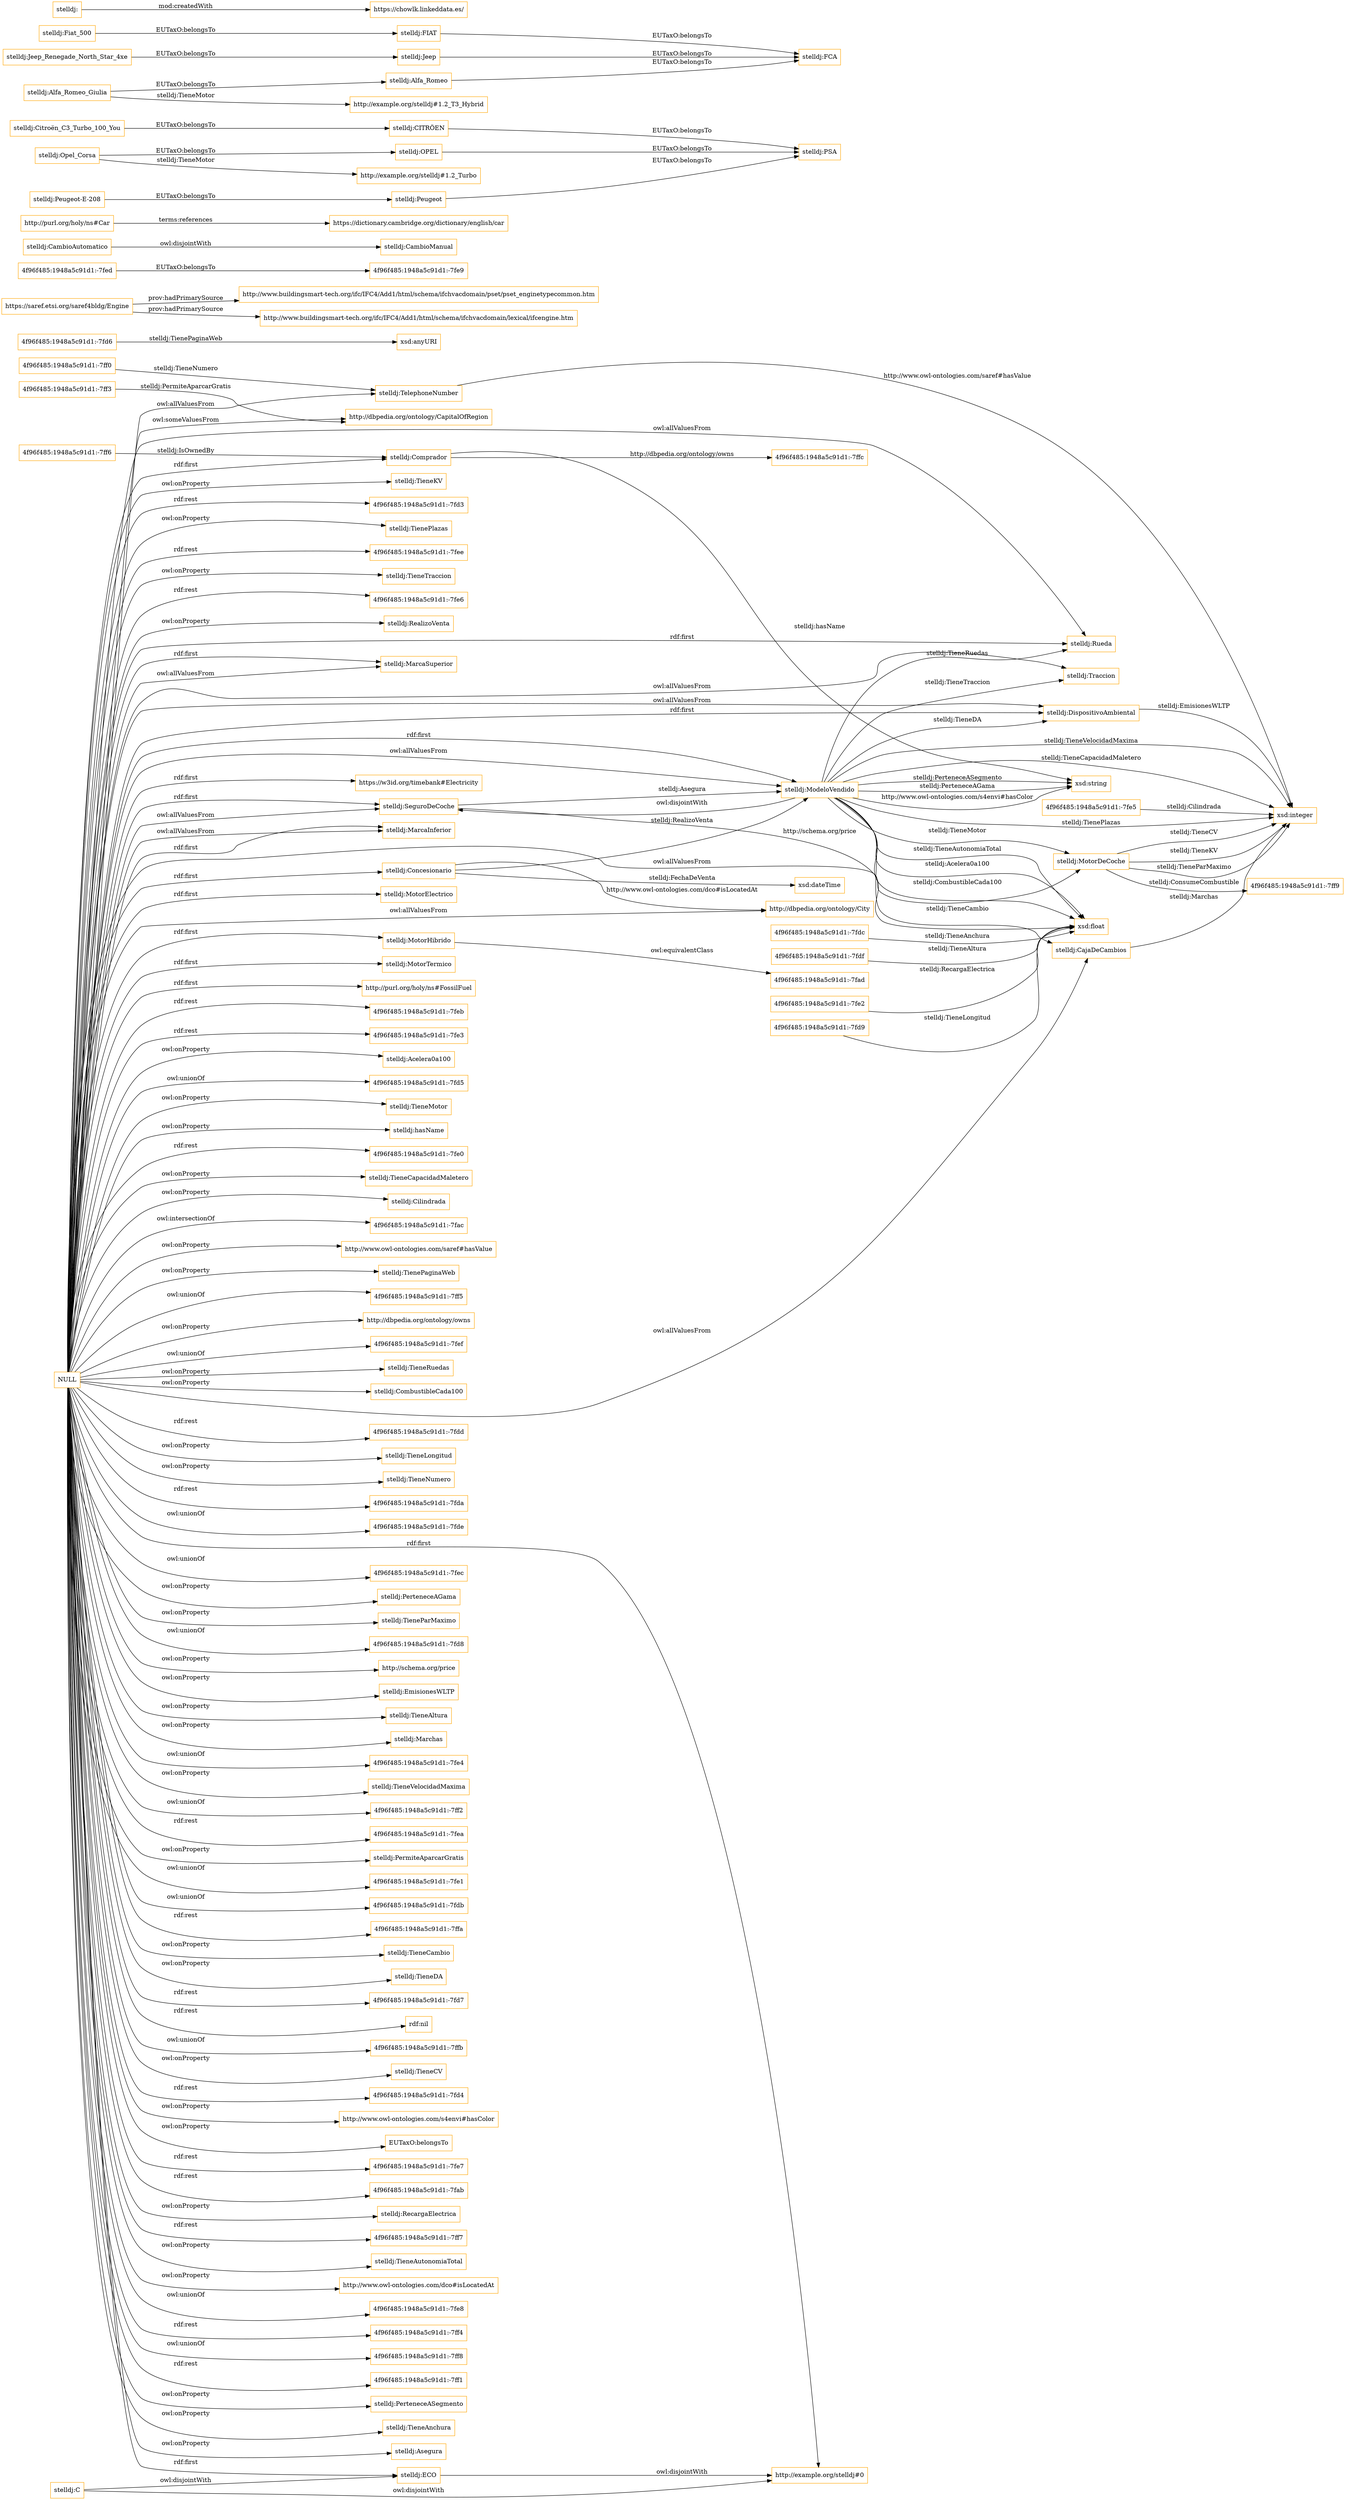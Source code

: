 digraph ar2dtool_diagram { 
rankdir=LR;
size="1501"
node [shape = rectangle, color="orange"]; "4f96f485:1948a5c91d1:-7fad" "stelldj:Traccion" "4f96f485:1948a5c91d1:-7ffc" "4f96f485:1948a5c91d1:-7ff0" "4f96f485:1948a5c91d1:-7fd6" "stelldj:SeguroDeCoche" "stelldj:MarcaSuperior" "http://dbpedia.org/ontology/CapitalOfRegion" "stelldj:DispositivoAmbiental" "https://saref.etsi.org/saref4bldg/Engine" "4f96f485:1948a5c91d1:-7fe2" "stelldj:TelephoneNumber" "stelldj:Comprador" "4f96f485:1948a5c91d1:-7fed" "stelldj:MotorDeCoche" "stelldj:Rueda" "4f96f485:1948a5c91d1:-7fdf" "4f96f485:1948a5c91d1:-7fe5" "stelldj:Concesionario" "stelldj:CambioManual" "https://w3id.org/timebank#Electricity" "4f96f485:1948a5c91d1:-7ff9" "stelldj:CajaDeCambios" "stelldj:MarcaInferior" "stelldj:CambioAutomatico" "http://dbpedia.org/ontology/City" "stelldj:C" "stelldj:ECO" "http://purl.org/holy/ns#Car" "4f96f485:1948a5c91d1:-7ff3" "stelldj:ModeloVendido" "stelldj:MotorElectrico" "stelldj:MotorHibrido" "4f96f485:1948a5c91d1:-7fe9" "4f96f485:1948a5c91d1:-7ff6" "4f96f485:1948a5c91d1:-7fd9" "http://example.org/stelldj#0" "stelldj:MotorTermico" "4f96f485:1948a5c91d1:-7fdc" "http://purl.org/holy/ns#FossilFuel" ; /*classes style*/
	"stelldj:C" -> "http://example.org/stelldj#0" [ label = "owl:disjointWith" ];
	"stelldj:C" -> "stelldj:ECO" [ label = "owl:disjointWith" ];
	"stelldj:Citroën_C3_Turbo_100_You" -> "stelldj:CITRÖEN" [ label = "EUTaxO:belongsTo" ];
	"stelldj:Fiat_500" -> "stelldj:FIAT" [ label = "EUTaxO:belongsTo" ];
	"stelldj:Jeep_Renegade_North_Star_4xe" -> "stelldj:Jeep" [ label = "EUTaxO:belongsTo" ];
	"http://purl.org/holy/ns#Car" -> "https://dictionary.cambridge.org/dictionary/english/car" [ label = "terms:references" ];
	"stelldj:Opel_Corsa" -> "stelldj:OPEL" [ label = "EUTaxO:belongsTo" ];
	"stelldj:Opel_Corsa" -> "http://example.org/stelldj#1.2_Turbo" [ label = "stelldj:TieneMotor" ];
	"stelldj:Alfa_Romeo_Giulia" -> "stelldj:Alfa_Romeo" [ label = "EUTaxO:belongsTo" ];
	"stelldj:Alfa_Romeo_Giulia" -> "http://example.org/stelldj#1.2_T3_Hybrid" [ label = "stelldj:TieneMotor" ];
	"stelldj:CITRÖEN" -> "stelldj:PSA" [ label = "EUTaxO:belongsTo" ];
	"stelldj:FIAT" -> "stelldj:FCA" [ label = "EUTaxO:belongsTo" ];
	"stelldj:CambioAutomatico" -> "stelldj:CambioManual" [ label = "owl:disjointWith" ];
	"NULL" -> "stelldj:Traccion" [ label = "owl:allValuesFrom" ];
	"NULL" -> "4f96f485:1948a5c91d1:-7feb" [ label = "rdf:rest" ];
	"NULL" -> "4f96f485:1948a5c91d1:-7fe3" [ label = "rdf:rest" ];
	"NULL" -> "stelldj:Acelera0a100" [ label = "owl:onProperty" ];
	"NULL" -> "4f96f485:1948a5c91d1:-7fd5" [ label = "owl:unionOf" ];
	"NULL" -> "stelldj:MarcaInferior" [ label = "owl:allValuesFrom" ];
	"NULL" -> "stelldj:TieneMotor" [ label = "owl:onProperty" ];
	"NULL" -> "stelldj:hasName" [ label = "owl:onProperty" ];
	"NULL" -> "4f96f485:1948a5c91d1:-7fe0" [ label = "rdf:rest" ];
	"NULL" -> "stelldj:Comprador" [ label = "rdf:first" ];
	"NULL" -> "stelldj:TieneCapacidadMaletero" [ label = "owl:onProperty" ];
	"NULL" -> "stelldj:Cilindrada" [ label = "owl:onProperty" ];
	"NULL" -> "4f96f485:1948a5c91d1:-7fac" [ label = "owl:intersectionOf" ];
	"NULL" -> "http://www.owl-ontologies.com/saref#hasValue" [ label = "owl:onProperty" ];
	"NULL" -> "stelldj:MotorTermico" [ label = "rdf:first" ];
	"NULL" -> "stelldj:TienePaginaWeb" [ label = "owl:onProperty" ];
	"NULL" -> "4f96f485:1948a5c91d1:-7ff5" [ label = "owl:unionOf" ];
	"NULL" -> "http://dbpedia.org/ontology/owns" [ label = "owl:onProperty" ];
	"NULL" -> "4f96f485:1948a5c91d1:-7fef" [ label = "owl:unionOf" ];
	"NULL" -> "stelldj:TieneRuedas" [ label = "owl:onProperty" ];
	"NULL" -> "stelldj:CombustibleCada100" [ label = "owl:onProperty" ];
	"NULL" -> "4f96f485:1948a5c91d1:-7fdd" [ label = "rdf:rest" ];
	"NULL" -> "stelldj:TieneLongitud" [ label = "owl:onProperty" ];
	"NULL" -> "stelldj:TieneNumero" [ label = "owl:onProperty" ];
	"NULL" -> "http://example.org/stelldj#0" [ label = "rdf:first" ];
	"NULL" -> "4f96f485:1948a5c91d1:-7fda" [ label = "rdf:rest" ];
	"NULL" -> "4f96f485:1948a5c91d1:-7fde" [ label = "owl:unionOf" ];
	"NULL" -> "4f96f485:1948a5c91d1:-7fec" [ label = "owl:unionOf" ];
	"NULL" -> "stelldj:PerteneceAGama" [ label = "owl:onProperty" ];
	"NULL" -> "stelldj:ModeloVendido" [ label = "owl:allValuesFrom" ];
	"NULL" -> "stelldj:TieneParMaximo" [ label = "owl:onProperty" ];
	"NULL" -> "4f96f485:1948a5c91d1:-7fd8" [ label = "owl:unionOf" ];
	"NULL" -> "http://schema.org/price" [ label = "owl:onProperty" ];
	"NULL" -> "stelldj:EmisionesWLTP" [ label = "owl:onProperty" ];
	"NULL" -> "stelldj:TieneAltura" [ label = "owl:onProperty" ];
	"NULL" -> "stelldj:Marchas" [ label = "owl:onProperty" ];
	"NULL" -> "4f96f485:1948a5c91d1:-7fe4" [ label = "owl:unionOf" ];
	"NULL" -> "stelldj:TieneVelocidadMaxima" [ label = "owl:onProperty" ];
	"NULL" -> "4f96f485:1948a5c91d1:-7ff2" [ label = "owl:unionOf" ];
	"NULL" -> "4f96f485:1948a5c91d1:-7fea" [ label = "rdf:rest" ];
	"NULL" -> "stelldj:PermiteAparcarGratis" [ label = "owl:onProperty" ];
	"NULL" -> "4f96f485:1948a5c91d1:-7fe1" [ label = "owl:unionOf" ];
	"NULL" -> "stelldj:ModeloVendido" [ label = "rdf:first" ];
	"NULL" -> "stelldj:Rueda" [ label = "owl:allValuesFrom" ];
	"NULL" -> "4f96f485:1948a5c91d1:-7fdb" [ label = "owl:unionOf" ];
	"NULL" -> "stelldj:CajaDeCambios" [ label = "owl:allValuesFrom" ];
	"NULL" -> "4f96f485:1948a5c91d1:-7ffa" [ label = "rdf:rest" ];
	"NULL" -> "stelldj:TieneCambio" [ label = "owl:onProperty" ];
	"NULL" -> "https://w3id.org/timebank#Electricity" [ label = "rdf:first" ];
	"NULL" -> "stelldj:TieneDA" [ label = "owl:onProperty" ];
	"NULL" -> "4f96f485:1948a5c91d1:-7fd7" [ label = "rdf:rest" ];
	"NULL" -> "rdf:nil" [ label = "rdf:rest" ];
	"NULL" -> "stelldj:DispositivoAmbiental" [ label = "owl:allValuesFrom" ];
	"NULL" -> "4f96f485:1948a5c91d1:-7ffb" [ label = "owl:unionOf" ];
	"NULL" -> "stelldj:DispositivoAmbiental" [ label = "rdf:first" ];
	"NULL" -> "stelldj:TieneCV" [ label = "owl:onProperty" ];
	"NULL" -> "http://purl.org/holy/ns#FossilFuel" [ label = "rdf:first" ];
	"NULL" -> "4f96f485:1948a5c91d1:-7fd4" [ label = "rdf:rest" ];
	"NULL" -> "http://www.owl-ontologies.com/s4envi#hasColor" [ label = "owl:onProperty" ];
	"NULL" -> "stelldj:MarcaSuperior" [ label = "rdf:first" ];
	"NULL" -> "EUTaxO:belongsTo" [ label = "owl:onProperty" ];
	"NULL" -> "4f96f485:1948a5c91d1:-7fe7" [ label = "rdf:rest" ];
	"NULL" -> "stelldj:SeguroDeCoche" [ label = "owl:allValuesFrom" ];
	"NULL" -> "stelldj:Concesionario" [ label = "rdf:first" ];
	"NULL" -> "stelldj:SeguroDeCoche" [ label = "rdf:first" ];
	"NULL" -> "4f96f485:1948a5c91d1:-7fab" [ label = "rdf:rest" ];
	"NULL" -> "stelldj:MotorElectrico" [ label = "rdf:first" ];
	"NULL" -> "stelldj:RecargaElectrica" [ label = "owl:onProperty" ];
	"NULL" -> "stelldj:Rueda" [ label = "rdf:first" ];
	"NULL" -> "4f96f485:1948a5c91d1:-7ff7" [ label = "rdf:rest" ];
	"NULL" -> "stelldj:ECO" [ label = "rdf:first" ];
	"NULL" -> "stelldj:TieneAutonomiaTotal" [ label = "owl:onProperty" ];
	"NULL" -> "http://www.owl-ontologies.com/dco#isLocatedAt" [ label = "owl:onProperty" ];
	"NULL" -> "4f96f485:1948a5c91d1:-7fe8" [ label = "owl:unionOf" ];
	"NULL" -> "stelldj:MarcaInferior" [ label = "rdf:first" ];
	"NULL" -> "4f96f485:1948a5c91d1:-7ff4" [ label = "rdf:rest" ];
	"NULL" -> "4f96f485:1948a5c91d1:-7ff8" [ label = "owl:unionOf" ];
	"NULL" -> "http://dbpedia.org/ontology/CapitalOfRegion" [ label = "owl:someValuesFrom" ];
	"NULL" -> "4f96f485:1948a5c91d1:-7ff1" [ label = "rdf:rest" ];
	"NULL" -> "stelldj:MotorHibrido" [ label = "rdf:first" ];
	"NULL" -> "stelldj:PerteneceASegmento" [ label = "owl:onProperty" ];
	"NULL" -> "stelldj:TieneAnchura" [ label = "owl:onProperty" ];
	"NULL" -> "stelldj:TelephoneNumber" [ label = "owl:allValuesFrom" ];
	"NULL" -> "stelldj:MotorDeCoche" [ label = "owl:allValuesFrom" ];
	"NULL" -> "http://dbpedia.org/ontology/City" [ label = "owl:allValuesFrom" ];
	"NULL" -> "stelldj:Asegura" [ label = "owl:onProperty" ];
	"NULL" -> "stelldj:MarcaSuperior" [ label = "owl:allValuesFrom" ];
	"NULL" -> "stelldj:TieneKV" [ label = "owl:onProperty" ];
	"NULL" -> "4f96f485:1948a5c91d1:-7fd3" [ label = "rdf:rest" ];
	"NULL" -> "stelldj:TienePlazas" [ label = "owl:onProperty" ];
	"NULL" -> "4f96f485:1948a5c91d1:-7fee" [ label = "rdf:rest" ];
	"NULL" -> "stelldj:TieneTraccion" [ label = "owl:onProperty" ];
	"NULL" -> "4f96f485:1948a5c91d1:-7fe6" [ label = "rdf:rest" ];
	"NULL" -> "stelldj:RealizoVenta" [ label = "owl:onProperty" ];
	"stelldj:Alfa_Romeo" -> "stelldj:FCA" [ label = "EUTaxO:belongsTo" ];
	"stelldj:Peugeot" -> "stelldj:PSA" [ label = "EUTaxO:belongsTo" ];
	"stelldj:Jeep" -> "stelldj:FCA" [ label = "EUTaxO:belongsTo" ];
	"stelldj:OPEL" -> "stelldj:PSA" [ label = "EUTaxO:belongsTo" ];
	"stelldj:MotorHibrido" -> "4f96f485:1948a5c91d1:-7fad" [ label = "owl:equivalentClass" ];
	"stelldj:Peugeot-E-208" -> "stelldj:Peugeot" [ label = "EUTaxO:belongsTo" ];
	"https://saref.etsi.org/saref4bldg/Engine" -> "http://www.buildingsmart-tech.org/ifc/IFC4/Add1/html/schema/ifchvacdomain/pset/pset_enginetypecommon.htm" [ label = "prov:hadPrimarySource" ];
	"https://saref.etsi.org/saref4bldg/Engine" -> "http://www.buildingsmart-tech.org/ifc/IFC4/Add1/html/schema/ifchvacdomain/lexical/ifcengine.htm" [ label = "prov:hadPrimarySource" ];
	"stelldj:ECO" -> "http://example.org/stelldj#0" [ label = "owl:disjointWith" ];
	"stelldj:ModeloVendido" -> "stelldj:SeguroDeCoche" [ label = "owl:disjointWith" ];
	"stelldj:" -> "https://chowlk.linkeddata.es/" [ label = "mod:createdWith" ];
	"4f96f485:1948a5c91d1:-7ff6" -> "stelldj:Comprador" [ label = "stelldj:IsOwnedBy" ];
	"stelldj:Comprador" -> "xsd:string" [ label = "stelldj:hasName" ];
	"stelldj:Concesionario" -> "xsd:dateTime" [ label = "stelldj:FechaDeVenta" ];
	"4f96f485:1948a5c91d1:-7ff0" -> "stelldj:TelephoneNumber" [ label = "stelldj:TieneNumero" ];
	"stelldj:ModeloVendido" -> "stelldj:Traccion" [ label = "stelldj:TieneTraccion" ];
	"4f96f485:1948a5c91d1:-7fd6" -> "xsd:anyURI" [ label = "stelldj:TienePaginaWeb" ];
	"4f96f485:1948a5c91d1:-7fd9" -> "xsd:float" [ label = "stelldj:TieneLongitud" ];
	"4f96f485:1948a5c91d1:-7fdf" -> "xsd:float" [ label = "stelldj:TieneAltura" ];
	"stelldj:ModeloVendido" -> "xsd:float" [ label = "stelldj:Acelera0a100" ];
	"stelldj:MotorDeCoche" -> "xsd:integer" [ label = "stelldj:TieneCV" ];
	"stelldj:TelephoneNumber" -> "xsd:integer" [ label = "http://www.owl-ontologies.com/saref#hasValue" ];
	"stelldj:ModeloVendido" -> "stelldj:Rueda" [ label = "stelldj:TieneRuedas" ];
	"stelldj:MotorDeCoche" -> "4f96f485:1948a5c91d1:-7ff9" [ label = "stelldj:ConsumeCombustible" ];
	"stelldj:Concesionario" -> "stelldj:ModeloVendido" [ label = "stelldj:RealizoVenta" ];
	"stelldj:Concesionario" -> "http://dbpedia.org/ontology/City" [ label = "http://www.owl-ontologies.com/dco#isLocatedAt" ];
	"stelldj:SeguroDeCoche" -> "xsd:float" [ label = "http://schema.org/price" ];
	"stelldj:SeguroDeCoche" -> "stelldj:ModeloVendido" [ label = "stelldj:Asegura" ];
	"stelldj:ModeloVendido" -> "stelldj:DispositivoAmbiental" [ label = "stelldj:TieneDA" ];
	"stelldj:ModeloVendido" -> "stelldj:CajaDeCambios" [ label = "stelldj:TieneCambio" ];
	"stelldj:ModeloVendido" -> "xsd:float" [ label = "stelldj:CombustibleCada100" ];
	"4f96f485:1948a5c91d1:-7fdc" -> "xsd:float" [ label = "stelldj:TieneAnchura" ];
	"stelldj:ModeloVendido" -> "xsd:string" [ label = "stelldj:PerteneceAGama" ];
	"stelldj:ModeloVendido" -> "xsd:integer" [ label = "stelldj:TieneVelocidadMaxima" ];
	"stelldj:ModeloVendido" -> "xsd:integer" [ label = "stelldj:TieneCapacidadMaletero" ];
	"stelldj:MotorDeCoche" -> "xsd:integer" [ label = "stelldj:TieneKV" ];
	"stelldj:ModeloVendido" -> "xsd:string" [ label = "http://www.owl-ontologies.com/s4envi#hasColor" ];
	"stelldj:ModeloVendido" -> "xsd:float" [ label = "stelldj:TieneAutonomiaTotal" ];
	"4f96f485:1948a5c91d1:-7fed" -> "4f96f485:1948a5c91d1:-7fe9" [ label = "EUTaxO:belongsTo" ];
	"stelldj:CajaDeCambios" -> "xsd:integer" [ label = "stelldj:Marchas" ];
	"stelldj:ModeloVendido" -> "stelldj:MotorDeCoche" [ label = "stelldj:TieneMotor" ];
	"stelldj:ModeloVendido" -> "xsd:string" [ label = "stelldj:PerteneceASegmento" ];
	"4f96f485:1948a5c91d1:-7fe2" -> "xsd:float" [ label = "stelldj:RecargaElectrica" ];
	"stelldj:Comprador" -> "4f96f485:1948a5c91d1:-7ffc" [ label = "http://dbpedia.org/ontology/owns" ];
	"stelldj:ModeloVendido" -> "xsd:integer" [ label = "stelldj:TienePlazas" ];
	"stelldj:MotorDeCoche" -> "xsd:integer" [ label = "stelldj:TieneParMaximo" ];
	"4f96f485:1948a5c91d1:-7fe5" -> "xsd:integer" [ label = "stelldj:Cilindrada" ];
	"stelldj:DispositivoAmbiental" -> "xsd:integer" [ label = "stelldj:EmisionesWLTP" ];
	"4f96f485:1948a5c91d1:-7ff3" -> "http://dbpedia.org/ontology/CapitalOfRegion" [ label = "stelldj:PermiteAparcarGratis" ];

}
